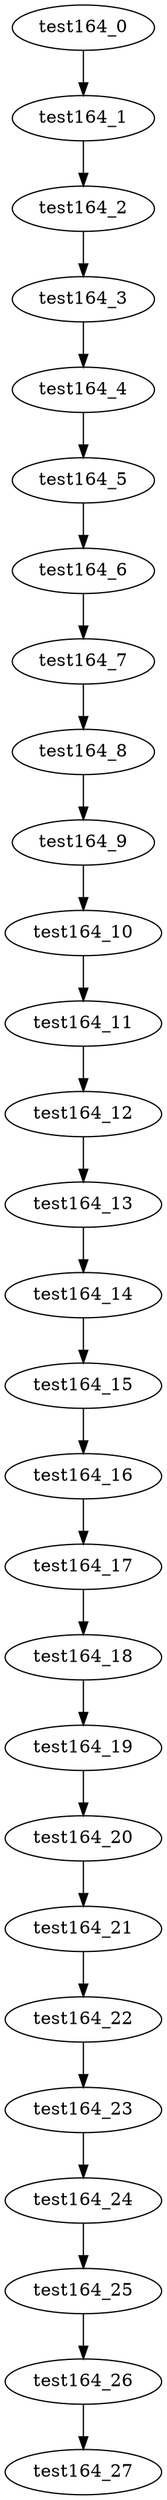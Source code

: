 digraph G {
test164_0->test164_1;
test164_1->test164_2;
test164_2->test164_3;
test164_3->test164_4;
test164_4->test164_5;
test164_5->test164_6;
test164_6->test164_7;
test164_7->test164_8;
test164_8->test164_9;
test164_9->test164_10;
test164_10->test164_11;
test164_11->test164_12;
test164_12->test164_13;
test164_13->test164_14;
test164_14->test164_15;
test164_15->test164_16;
test164_16->test164_17;
test164_17->test164_18;
test164_18->test164_19;
test164_19->test164_20;
test164_20->test164_21;
test164_21->test164_22;
test164_22->test164_23;
test164_23->test164_24;
test164_24->test164_25;
test164_25->test164_26;
test164_26->test164_27;

}
